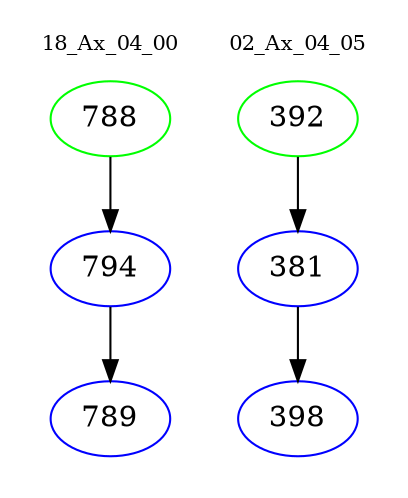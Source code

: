 digraph{
subgraph cluster_0 {
color = white
label = "18_Ax_04_00";
fontsize=10;
T0_788 [label="788", color="green"]
T0_788 -> T0_794 [color="black"]
T0_794 [label="794", color="blue"]
T0_794 -> T0_789 [color="black"]
T0_789 [label="789", color="blue"]
}
subgraph cluster_1 {
color = white
label = "02_Ax_04_05";
fontsize=10;
T1_392 [label="392", color="green"]
T1_392 -> T1_381 [color="black"]
T1_381 [label="381", color="blue"]
T1_381 -> T1_398 [color="black"]
T1_398 [label="398", color="blue"]
}
}
